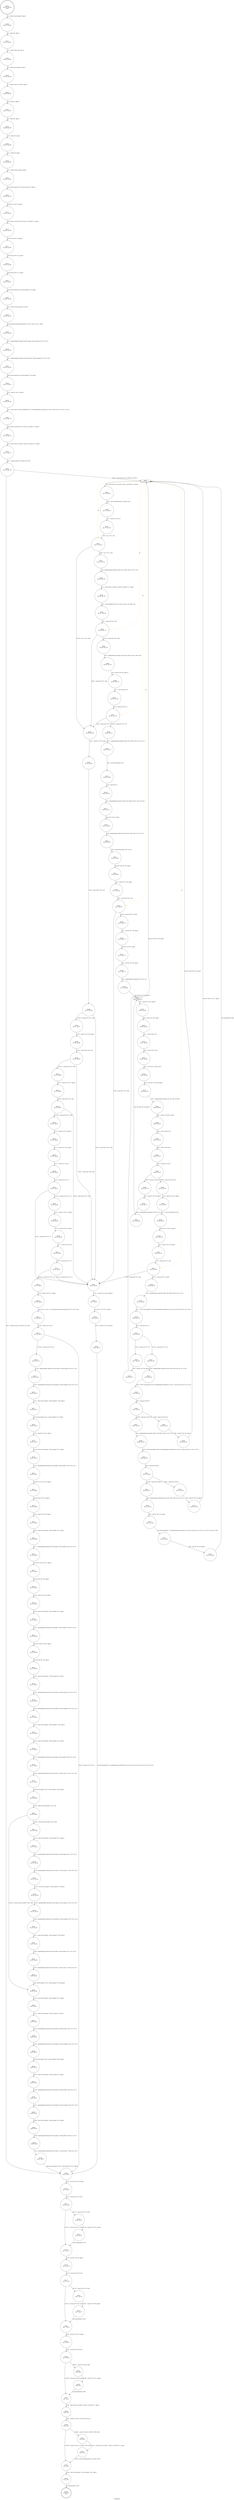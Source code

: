 digraph readqueuef {
label="readqueuef"
6353 [label="N6353\n(rp:0, ep:0)\nexit", shape="doublecircle"]
6354 [label="N6354\n(rp:203, ep:203)\nentry", shape="doublecircle"]
6354 -> 6356 [label="%3 = alloca %struct.queue*, align 8"]
6356 [label="N6356\n(rp:202, ep:202)", shape="circle"]
6356 -> 6357 [label="%4 = alloca i8*, align 8"]
6357 [label="N6357\n(rp:201, ep:201)", shape="circle"]
6357 -> 6358 [label="%5 = alloca [1000 x i8], align 16"]
6358 [label="N6358\n(rp:200, ep:200)", shape="circle"]
6358 -> 6359 [label="%6 = alloca %struct.queue, align 8"]
6359 [label="N6359\n(rp:199, ep:199)", shape="circle"]
6359 -> 6360 [label="%7 = alloca %struct._IO_FILE*, align 8"]
6360 [label="N6360\n(rp:198, ep:198)", shape="circle"]
6360 -> 6361 [label="%8 = alloca i8*, align 8"]
6361 [label="N6361\n(rp:197, ep:197)", shape="circle"]
6361 -> 6362 [label="%9 = alloca i8*, align 8"]
6362 [label="N6362\n(rp:196, ep:196)", shape="circle"]
6362 -> 6363 [label="%10 = alloca i8*, align 8"]
6363 [label="N6363\n(rp:195, ep:195)", shape="circle"]
6363 -> 6364 [label="%11 = alloca i8*, align 8"]
6364 [label="N6364\n(rp:194, ep:194)", shape="circle"]
6364 -> 6365 [label="%12 = alloca %struct.qitem*, align 8"]
6365 [label="N6365\n(rp:193, ep:193)", shape="circle"]
6365 -> 6367 [label="store %struct.queue* %0, %struct.queue** %3, align 8"]
6367 [label="N6367\n(rp:192, ep:192)", shape="circle"]
6367 -> 6372 [label="store i8* %1, i8** %4, align 8"]
6372 [label="N6372\n(rp:191, ep:191)", shape="circle"]
6372 -> 6375 [label="store %struct._IO_FILE* null, %struct._IO_FILE** %7, align 8"]
6375 [label="N6375\n(rp:190, ep:190)", shape="circle"]
6375 -> 6377 [label="store i8* null, i8** %9, align 8"]
6377 [label="N6377\n(rp:189, ep:189)", shape="circle"]
6377 -> 6379 [label="store i8* null, i8** %10, align 8"]
6379 [label="N6379\n(rp:188, ep:188)", shape="circle"]
6379 -> 6381 [label="store i8* null, i8** %11, align 8"]
6381 [label="N6381\n(rp:187, ep:187)", shape="circle"]
6381 -> 6382 [label="store %struct.qitem* null, %struct.qitem** %12, align 8"]
6382 [label="N6382\n(rp:186, ep:186)", shape="circle"]
6382 -> 6383 [label="%13 = bitcast %struct.queue* %6 to i8*"]
6383 [label="N6383\n(rp:185, ep:185)", shape="circle"]
6383 -> 6385 [label="call void @llvm.memset.p0i8.i64(i8* %13, i8 0, i64 40, i32 8, i1 false)"]
6385 [label="N6385\n(rp:184, ep:184)", shape="circle"]
6385 -> 6386 [label="%15 = getelementptr inbounds %struct.queue, %struct.queue* %6, i32 0, i32 0"]
6386 [label="N6386\n(rp:183, ep:183)", shape="circle"]
6386 -> 6387 [label="%16 = getelementptr inbounds %struct.queueh, %struct.queueh* %15, i32 0, i32 0"]
6387 [label="N6387\n(rp:182, ep:182)", shape="circle"]
6387 -> 6389 [label="store %struct.qitem* null, %struct.qitem** %16, align 8"]
6389 [label="N6389\n(rp:181, ep:181)", shape="circle"]
6389 -> 6390 [label="%18 = load i8*, i8** %4, align 8"]
6390 [label="N6390\n(rp:180, ep:180)", shape="circle"]
6390 -> 6391 [label="%19 = call %struct._IO_FILE* @fopen(i8* %18, i8* getelementptr inbounds ([2 x i8], [2 x i8]* @.str.11.224, i32 0, i32 0))"]
6391 [label="N6391\n(rp:179, ep:179)", shape="circle"]
6391 -> 6392 [label="store %struct._IO_FILE* %19, %struct._IO_FILE** %7, align 8"]
6392 [label="N6392\n(rp:178, ep:178)", shape="circle"]
6392 -> 6393 [label="%20 = load %struct._IO_FILE*, %struct._IO_FILE** %7, align 8"]
6393 [label="N6393\n(rp:177, ep:177)", shape="circle"]
6393 -> 6394 [label="%21 = icmp eq %struct._IO_FILE* %20, null"]
6394 [label="N6394\n(rp:176, ep:176)", shape="circle"]
6394 -> 6569 [label="[%21 = icmp eq %struct._IO_FILE* %20, null]"]
6394 -> 6397 [label="[!(%21 = icmp eq %struct._IO_FILE* %20, null)]"]
6397 [label="N6397\n(rp:175, ep:126)", shape="box"]
6397 -> 6398 [label="%25 = load %struct._IO_FILE*, %struct._IO_FILE** %7, align 8"]
6397 -> 6397 [label="@", style="dashed", color="orange"]
6397 -> 6401 [label="@", style="dashed", color="orange"]
6397 -> 6452 [label="@", style="dashed", color="orange"]
6397 -> 6406 [label="@", style="dashed", color="orange"]
6397 -> 6423 [label="@", style="dashed", color="orange"]
6397 -> 6411 [label="@", style="dashed", color="orange"]
6398 [label="N6398\n(rp:174, ep:125)", shape="circle"]
6398 -> 6399 [label="%26 = call i32 @feof(%struct._IO_FILE* %25)"]
6399 [label="N6399\n(rp:173, ep:124)", shape="circle"]
6399 -> 6400 [label="%27 = icmp ne i32 %26, 0"]
6400 [label="N6400\n(rp:172, ep:123)", shape="circle"]
6400 -> 6401 [label="%28 = xor i1 %27, true"]
6401 [label="N6401\n(rp:171, ep:122)", shape="circle"]
6401 -> 6597 [label="[%28 = xor i1 %27, true]"]
6401 -> 6484 [label="[!(%28 = xor i1 %27, true)]"]
6403 [label="N6403\n(rp:169, ep:120)", shape="circle"]
6403 -> 6404 [label="%31 = load %struct._IO_FILE*, %struct._IO_FILE** %7, align 8"]
6404 [label="N6404\n(rp:168, ep:119)", shape="circle"]
6404 -> 6405 [label="%32 = call i8* @fgets(i8* %30, i32 1000, %struct._IO_FILE* %31)"]
6405 [label="N6405\n(rp:167, ep:118)", shape="circle"]
6405 -> 6406 [label="%33 = icmp eq i8* %32, null"]
6406 [label="N6406\n(rp:166, ep:117)", shape="circle"]
6406 -> 6600 [label="[!(%33 = icmp eq i8* %32, null)]"]
6406 -> 6484 [label="[%33 = icmp eq i8* %32, null]"]
6408 [label="N6408\n(rp:164, ep:115)", shape="circle"]
6408 -> 6409 [label="%36 = load i8, i8* %35, align 16"]
6409 [label="N6409\n(rp:163, ep:114)", shape="circle"]
6409 -> 6410 [label="%37 = sext i8 %36 to i32"]
6410 [label="N6410\n(rp:162, ep:113)", shape="circle"]
6410 -> 6411 [label="%38 = icmp eq i32 %37, 0"]
6411 [label="N6411\n(rp:161, ep:112)", shape="circle"]
6411 -> 6602 [label="[!(%38 = icmp eq i32 %37, 0)]"]
6411 -> 6484 [label="[%38 = icmp eq i32 %37, 0]"]
6414 [label="N6414\n(rp:85, ep:110)", shape="circle"]
6414 -> 6415 [label="%42 = call i64 @strlen(i8* %41)"]
6415 [label="N6415\n(rp:84, ep:109)", shape="circle"]
6415 -> 6416 [label="%43 = sub i64 %42, 1"]
6416 [label="N6416\n(rp:83, ep:108)", shape="circle"]
6416 -> 6417 [label="%44 = getelementptr inbounds [1000 x i8], [1000 x i8]* %5, i64 0, i64 %43"]
6417 [label="N6417\n(rp:82, ep:107)", shape="circle"]
6417 -> 6418 [label="store i8 0, i8* %44, align 1"]
6418 [label="N6418\n(rp:81, ep:106)", shape="circle"]
6418 -> 6419 [label="%45 = getelementptr inbounds [1000 x i8], [1000 x i8]* %5, i32 0, i32 0"]
6419 [label="N6419\n(rp:80, ep:105)", shape="circle"]
6419 -> 6420 [label="%46 = call i8* @strchr(i8* %45, i32 58)"]
6420 [label="N6420\n(rp:79, ep:104)", shape="circle"]
6420 -> 6421 [label="store i8* %46, i8** %8, align 8"]
6421 [label="N6421\n(rp:78, ep:103)", shape="circle"]
6421 -> 6422 [label="%47 = load i8*, i8** %8, align 8"]
6422 [label="N6422\n(rp:77, ep:102)", shape="circle"]
6422 -> 6423 [label="%48 = icmp eq i8* %47, null"]
6423 [label="N6423\n(rp:76, ep:101)", shape="circle"]
6423 -> 6604 [label="[!(%48 = icmp eq i8* %47, null)]"]
6423 -> 6504 [label="[%48 = icmp eq i8* %47, null]"]
6426 [label="N6426\n(rp:74, ep:174)", shape="circle"]
6426 -> 6427 [label="store i8 0, i8* %51, align 1"]
6427 [label="N6427\n(rp:73, ep:172)", shape="circle"]
6427 -> 6428 [label="%52 = load i8*, i8** %8, align 8"]
6428 [label="N6428\n(rp:72, ep:170)", shape="circle"]
6428 -> 6429 [label="%53 = getelementptr inbounds i8, i8* %52, i32 1"]
6429 [label="N6429\n(rp:71, ep:168)", shape="circle"]
6429 -> 6431 [label="store i8* %53, i8** %8, align 8"]
6431 [label="N6431\n(rp:70, ep:167)", shape="box"]
6431 -> 6432 [label="%55 = load i8*, i8** %8, align 8"]
6432 [label="N6432\n(rp:69, ep:166)", shape="circle"]
6432 -> 6433 [label="%56 = load i8, i8* %55, align 1"]
6433 [label="N6433\n(rp:68, ep:165)", shape="circle"]
6433 -> 6434 [label="%57 = sext i8 %56 to i32"]
6434 [label="N6434\n(rp:67, ep:164)", shape="circle"]
6434 -> 6435 [label="%58 = sext i32 %57 to i64"]
6435 [label="N6435\n(rp:66, ep:163)", shape="circle"]
6435 -> 6436 [label="%59 = call i16** @__ctype_b_loc()"]
6436 [label="N6436\n(rp:65, ep:162)", shape="circle"]
6436 -> 6437 [label="%60 = load i16*, i16** %59, align 8"]
6437 [label="N6437\n(rp:64, ep:161)", shape="circle"]
6437 -> 6438 [label="%61 = getelementptr inbounds i16, i16* %60, i64 %58"]
6438 [label="N6438\n(rp:63, ep:160)", shape="circle"]
6438 -> 6439 [label="%62 = load i16, i16* %61, align 2"]
6439 [label="N6439\n(rp:62, ep:159)", shape="circle"]
6439 -> 6440 [label="%63 = zext i16 %62 to i32"]
6440 [label="N6440\n(rp:61, ep:158)", shape="circle"]
6440 -> 6441 [label="%64 = and i32 %63, 8192"]
6441 [label="N6441\n(rp:60, ep:157)", shape="circle"]
6441 -> 6442 [label="%65 = icmp ne i32 %64, 0"]
6442 [label="N6442\n(rp:59, ep:156)", shape="circle"]
6442 -> 6605 [label="[%65 = icmp ne i32 %64, 0]"]
6442 -> 6606 [label="[!(%65 = icmp ne i32 %64, 0)]"]
6444 [label="N6444\n(rp:24, ep:171)", shape="circle"]
6444 -> 6445 [label="%68 = getelementptr inbounds i8, i8* %67, i32 1"]
6445 [label="N6445\n(rp:23, ep:169)", shape="circle"]
6445 -> 6431 [label="store i8* %68, i8** %8, align 8"]
6448 [label="N6448\n(rp:57, ep:154)", shape="circle"]
6448 -> 6449 [label="%71 = call i8* @strdup(i8* %70)"]
6449 [label="N6449\n(rp:56, ep:153)", shape="circle"]
6449 -> 6450 [label="store i8* %71, i8** %8, align 8"]
6450 [label="N6450\n(rp:55, ep:152)", shape="circle"]
6450 -> 6451 [label="%72 = load i8*, i8** %8, align 8"]
6451 [label="N6451\n(rp:54, ep:151)", shape="circle"]
6451 -> 6452 [label="%73 = icmp eq i8* %72, null"]
6452 [label="N6452\n(rp:53, ep:150)", shape="circle"]
6452 -> 6608 [label="[!(%73 = icmp eq i8* %72, null)]"]
6452 -> 6504 [label="[%73 = icmp eq i8* %72, null]"]
6455 [label="N6455\n(rp:47, ep:148)", shape="circle"]
6455 -> 6456 [label="%77 = call i32 @strcmp(i8* %76, i8* getelementptr inbounds ([3 x i8], [3 x i8]* @.str.18.225, i32 0, i32 0))"]
6456 [label="N6456\n(rp:46, ep:147)", shape="circle"]
6456 -> 6457 [label="%78 = icmp eq i32 %77, 0"]
6457 [label="N6457\n(rp:45, ep:146)", shape="circle"]
6457 -> 6609 [label="[%78 = icmp eq i32 %77, 0]"]
6457 -> 6610 [label="[!(%78 = icmp eq i32 %77, 0)]"]
6459 [label="N6459\n(rp:26, ep:127)", shape="circle"]
6459 -> 6397 [label="store i8* %80, i8** %9, align 8"]
6462 [label="N6462\n(rp:43, ep:144)", shape="circle"]
6462 -> 6463 [label="%83 = call i32 @strcmp(i8* %82, i8* getelementptr inbounds ([7 x i8], [7 x i8]* @.str.19.226, i32 0, i32 0))"]
6463 [label="N6463\n(rp:42, ep:143)", shape="circle"]
6463 -> 6464 [label="%84 = icmp eq i32 %83, 0"]
6464 [label="N6464\n(rp:41, ep:142)", shape="circle"]
6464 -> 6611 [label="[%84 = icmp eq i32 %83, 0]"]
6464 -> 6612 [label="[!(%84 = icmp eq i32 %83, 0)]"]
6466 [label="N6466\n(rp:28, ep:128)", shape="circle"]
6466 -> 6397 [label="store i8* %86, i8** %10, align 8"]
6469 [label="N6469\n(rp:39, ep:140)", shape="circle"]
6469 -> 6470 [label="%89 = call i32 @strcmp(i8* %88, i8* getelementptr inbounds ([10 x i8], [10 x i8]* @.str.20.227, i32 0, i32 0))"]
6470 [label="N6470\n(rp:38, ep:139)", shape="circle"]
6470 -> 6471 [label="%90 = icmp eq i32 %89, 0"]
6471 [label="N6471\n(rp:37, ep:138)", shape="circle"]
6471 -> 6613 [label="[%90 = icmp eq i32 %89, 0]"]
6471 -> 6614 [label="[!(%90 = icmp eq i32 %89, 0)]"]
6473 [label="N6473\n(rp:30, ep:129)", shape="circle"]
6473 -> 6397 [label="store i8* %92, i8** %11, align 8"]
6476 [label="N6476\n(rp:35, ep:136)", shape="circle"]
6476 -> 6477 [label="%95 = load i8*, i8** %4, align 8"]
6477 [label="N6477\n(rp:34, ep:135)", shape="circle"]
6477 -> 6478 [label="call void @syslog(i32 7, i8* getelementptr inbounds ([41 x i8], [41 x i8]* @.str.21.228, i32 0, i32 0), i8* %94, i8* %95)"]
6478 [label="N6478\n(rp:33, ep:134)", shape="circle"]
6478 -> 6479 [label="%96 = load i8*, i8** %8, align 8"]
6479 [label="N6479\n(rp:32, ep:130)", shape="circle"]
6479 -> 6397 [label="call void @free(i8* %96)"]
6484 [label="N6484\n(rp:160, ep:100)", shape="circle"]
6484 -> 6485 [label="%101 = load i8*, i8** %9, align 8"]
6485 [label="N6485\n(rp:159, ep:99)", shape="circle"]
6485 -> 6486 [label="%102 = icmp eq i8* %101, null"]
6486 [label="N6486\n(rp:158, ep:98)", shape="circle"]
6486 -> 6616 [label="[!(%102 = icmp eq i8* %101, null)]"]
6486 -> 6504 [label="[%102 = icmp eq i8* %101, null]"]
6488 [label="N6488\n(rp:156, ep:96)", shape="circle"]
6488 -> 6489 [label="%105 = icmp eq i8* %104, null"]
6489 [label="N6489\n(rp:155, ep:95)", shape="circle"]
6489 -> 6618 [label="[!(%105 = icmp eq i8* %104, null)]"]
6489 -> 6504 [label="[%105 = icmp eq i8* %104, null]"]
6491 [label="N6491\n(rp:153, ep:93)", shape="circle"]
6491 -> 6492 [label="%108 = icmp eq i8* %107, null"]
6492 [label="N6492\n(rp:152, ep:92)", shape="circle"]
6492 -> 6620 [label="[!(%108 = icmp eq i8* %107, null)]"]
6492 -> 6504 [label="[%108 = icmp eq i8* %107, null]"]
6494 [label="N6494\n(rp:150, ep:90)", shape="circle"]
6494 -> 6495 [label="%111 = load i8, i8* %110, align 1"]
6495 [label="N6495\n(rp:149, ep:89)", shape="circle"]
6495 -> 6496 [label="%112 = sext i8 %111 to i32"]
6496 [label="N6496\n(rp:148, ep:88)", shape="circle"]
6496 -> 6497 [label="%113 = icmp eq i32 %112, 0"]
6497 [label="N6497\n(rp:147, ep:87)", shape="circle"]
6497 -> 6622 [label="[!(%113 = icmp eq i32 %112, 0)]"]
6497 -> 6504 [label="[%113 = icmp eq i32 %112, 0]"]
6499 [label="N6499\n(rp:145, ep:85)", shape="circle"]
6499 -> 6500 [label="%116 = load i8, i8* %115, align 1"]
6500 [label="N6500\n(rp:144, ep:84)", shape="circle"]
6500 -> 6501 [label="%117 = sext i8 %116 to i32"]
6501 [label="N6501\n(rp:143, ep:83)", shape="circle"]
6501 -> 6502 [label="%118 = icmp eq i32 %117, 0"]
6502 [label="N6502\n(rp:142, ep:82)", shape="circle"]
6502 -> 6624 [label="[!(%118 = icmp eq i32 %117, 0)]"]
6502 -> 6504 [label="[%118 = icmp eq i32 %117, 0]"]
6504 [label="N6504\n(rp:52, ep:26)", shape="circle"]
6504 -> 6505 [label="%121 = call i32* @__errno_location()"]
6505 [label="N6505\n(rp:51, ep:25)", shape="circle"]
6505 -> 6506 [label="store i32 22, i32* %121, align 4"]
6506 [label="N6506\n(rp:50, ep:24)", shape="circle"]
6506 -> 6507 [label="%122 = load i8*, i8** %4, align 8"]
6507 [label="N6507\n(rp:49, ep:23)", shape="circle"]
6507 -> 6569 [label="call void @syslog(i32 3, i8* getelementptr inbounds ([26 x i8], [26 x i8]* @.str.22.229, i32 0, i32 0), i8* %122)"]
6510 [label="N6510\n(rp:140, ep:80)", shape="circle"]
6510 -> 6511 [label="add_recp --@-- %125 = call i32 @add_recp(%struct.queue* %6, i8* %124, i32 0)", style="dashed", color="blue"]
6511 [label="N6511\n(rp:139, ep:79)", shape="circle"]
6511 -> 6512 [label="%126 = icmp ne i32 %125, 0"]
6512 [label="N6512\n(rp:138, ep:78)", shape="circle"]
6512 -> 6626 [label="[!(%126 = icmp ne i32 %125, 0)]"]
6512 -> 6569 [label="[%126 = icmp ne i32 %125, 0]"]
6515 [label="N6515\n(rp:136, ep:76)", shape="circle"]
6515 -> 6516 [label="%130 = getelementptr inbounds %struct.queueh, %struct.queueh* %129, i32 0, i32 0"]
6516 [label="N6516\n(rp:135, ep:75)", shape="circle"]
6516 -> 6517 [label="%131 = load %struct.qitem*, %struct.qitem** %130, align 8"]
6517 [label="N6517\n(rp:134, ep:74)", shape="circle"]
6517 -> 6518 [label="store %struct.qitem* %131, %struct.qitem** %12, align 8"]
6518 [label="N6518\n(rp:133, ep:73)", shape="circle"]
6518 -> 6519 [label="%132 = load i8*, i8** %10, align 8"]
6519 [label="N6519\n(rp:132, ep:72)", shape="circle"]
6519 -> 6520 [label="%133 = load %struct.qitem*, %struct.qitem** %12, align 8"]
6520 [label="N6520\n(rp:131, ep:71)", shape="circle"]
6520 -> 6521 [label="%134 = getelementptr inbounds %struct.qitem, %struct.qitem* %133, i32 0, i32 1"]
6521 [label="N6521\n(rp:130, ep:70)", shape="circle"]
6521 -> 6522 [label="store i8* %132, i8** %134, align 8"]
6522 [label="N6522\n(rp:129, ep:69)", shape="circle"]
6522 -> 6523 [label="store i8* null, i8** %10, align 8"]
6523 [label="N6523\n(rp:128, ep:68)", shape="circle"]
6523 -> 6524 [label="%135 = load i8*, i8** %9, align 8"]
6524 [label="N6524\n(rp:127, ep:67)", shape="circle"]
6524 -> 6525 [label="%136 = load %struct.qitem*, %struct.qitem** %12, align 8"]
6525 [label="N6525\n(rp:126, ep:66)", shape="circle"]
6525 -> 6526 [label="%137 = getelementptr inbounds %struct.qitem, %struct.qitem* %136, i32 0, i32 5"]
6526 [label="N6526\n(rp:125, ep:65)", shape="circle"]
6526 -> 6527 [label="store i8* %135, i8** %137, align 8"]
6527 [label="N6527\n(rp:124, ep:64)", shape="circle"]
6527 -> 6528 [label="store i8* null, i8** %9, align 8"]
6528 [label="N6528\n(rp:123, ep:63)", shape="circle"]
6528 -> 6529 [label="%138 = load i8*, i8** %4, align 8"]
6529 [label="N6529\n(rp:122, ep:62)", shape="circle"]
6529 -> 6530 [label="%139 = load %struct.qitem*, %struct.qitem** %12, align 8"]
6530 [label="N6530\n(rp:121, ep:61)", shape="circle"]
6530 -> 6531 [label="%140 = getelementptr inbounds %struct.qitem, %struct.qitem* %139, i32 0, i32 3"]
6531 [label="N6531\n(rp:120, ep:60)", shape="circle"]
6531 -> 6532 [label="store i8* %138, i8** %140, align 8"]
6532 [label="N6532\n(rp:119, ep:59)", shape="circle"]
6532 -> 6534 [label="store i8* null, i8** %4, align 8"]
6534 [label="N6534\n(rp:118, ep:58)", shape="circle"]
6534 -> 6535 [label="%142 = load %struct.queue*, %struct.queue** %3, align 8"]
6535 [label="N6535\n(rp:117, ep:57)", shape="circle"]
6535 -> 6536 [label="%143 = getelementptr inbounds %struct.queue, %struct.queue* %142, i32 0, i32 0"]
6536 [label="N6536\n(rp:116, ep:56)", shape="circle"]
6536 -> 6537 [label="%144 = getelementptr inbounds %struct.queueh, %struct.queueh* %143, i32 0, i32 0"]
6537 [label="N6537\n(rp:115, ep:55)", shape="circle"]
6537 -> 6538 [label="%145 = load %struct.qitem*, %struct.qitem** %144, align 8"]
6538 [label="N6538\n(rp:114, ep:54)", shape="circle"]
6538 -> 6539 [label="%146 = load %struct.qitem*, %struct.qitem** %12, align 8"]
6539 [label="N6539\n(rp:113, ep:53)", shape="circle"]
6539 -> 6540 [label="%147 = getelementptr inbounds %struct.qitem, %struct.qitem* %146, i32 0, i32 0"]
6540 [label="N6540\n(rp:112, ep:52)", shape="circle"]
6540 -> 6541 [label="%148 = getelementptr inbounds %struct.anon.7, %struct.anon.7* %147, i32 0, i32 0"]
6541 [label="N6541\n(rp:111, ep:51)", shape="circle"]
6541 -> 6542 [label="store %struct.qitem* %145, %struct.qitem** %148, align 8"]
6542 [label="N6542\n(rp:110, ep:50)", shape="circle"]
6542 -> 6543 [label="%149 = icmp ne %struct.qitem* %145, null"]
6543 [label="N6543\n(rp:109, ep:49)", shape="circle"]
6543 -> 6627 [label="[%149 = icmp ne %struct.qitem* %145, null]"]
6543 -> 6555 [label="[!(%149 = icmp ne %struct.qitem* %145, null)]"]
6545 [label="N6545\n(rp:107, ep:47)", shape="circle"]
6545 -> 6546 [label="%152 = getelementptr inbounds %struct.qitem, %struct.qitem* %151, i32 0, i32 0"]
6546 [label="N6546\n(rp:106, ep:46)", shape="circle"]
6546 -> 6547 [label="%153 = getelementptr inbounds %struct.anon.7, %struct.anon.7* %152, i32 0, i32 0"]
6547 [label="N6547\n(rp:105, ep:45)", shape="circle"]
6547 -> 6548 [label="%154 = load %struct.queue*, %struct.queue** %3, align 8"]
6548 [label="N6548\n(rp:104, ep:44)", shape="circle"]
6548 -> 6549 [label="%155 = getelementptr inbounds %struct.queue, %struct.queue* %154, i32 0, i32 0"]
6549 [label="N6549\n(rp:103, ep:43)", shape="circle"]
6549 -> 6550 [label="%156 = getelementptr inbounds %struct.queueh, %struct.queueh* %155, i32 0, i32 0"]
6550 [label="N6550\n(rp:102, ep:42)", shape="circle"]
6550 -> 6551 [label="%157 = load %struct.qitem*, %struct.qitem** %156, align 8"]
6551 [label="N6551\n(rp:101, ep:41)", shape="circle"]
6551 -> 6552 [label="%158 = getelementptr inbounds %struct.qitem, %struct.qitem* %157, i32 0, i32 0"]
6552 [label="N6552\n(rp:100, ep:40)", shape="circle"]
6552 -> 6553 [label="%159 = getelementptr inbounds %struct.anon.7, %struct.anon.7* %158, i32 0, i32 1"]
6553 [label="N6553\n(rp:99, ep:39)", shape="circle"]
6553 -> 6555 [label="store %struct.qitem** %153, %struct.qitem*** %159, align 8"]
6555 [label="N6555\n(rp:98, ep:38)", shape="circle"]
6555 -> 6556 [label="%161 = load %struct.qitem*, %struct.qitem** %12, align 8"]
6556 [label="N6556\n(rp:97, ep:37)", shape="circle"]
6556 -> 6557 [label="%162 = load %struct.queue*, %struct.queue** %3, align 8"]
6557 [label="N6557\n(rp:96, ep:36)", shape="circle"]
6557 -> 6558 [label="%163 = getelementptr inbounds %struct.queue, %struct.queue* %162, i32 0, i32 0"]
6558 [label="N6558\n(rp:95, ep:35)", shape="circle"]
6558 -> 6559 [label="%164 = getelementptr inbounds %struct.queueh, %struct.queueh* %163, i32 0, i32 0"]
6559 [label="N6559\n(rp:94, ep:34)", shape="circle"]
6559 -> 6560 [label="store %struct.qitem* %161, %struct.qitem** %164, align 8"]
6560 [label="N6560\n(rp:93, ep:33)", shape="circle"]
6560 -> 6561 [label="%165 = load %struct.queue*, %struct.queue** %3, align 8"]
6561 [label="N6561\n(rp:92, ep:32)", shape="circle"]
6561 -> 6562 [label="%166 = getelementptr inbounds %struct.queue, %struct.queue* %165, i32 0, i32 0"]
6562 [label="N6562\n(rp:91, ep:31)", shape="circle"]
6562 -> 6563 [label="%167 = getelementptr inbounds %struct.queueh, %struct.queueh* %166, i32 0, i32 0"]
6563 [label="N6563\n(rp:90, ep:30)", shape="circle"]
6563 -> 6564 [label="%168 = load %struct.qitem*, %struct.qitem** %12, align 8"]
6564 [label="N6564\n(rp:89, ep:29)", shape="circle"]
6564 -> 6565 [label="%169 = getelementptr inbounds %struct.qitem, %struct.qitem* %168, i32 0, i32 0"]
6565 [label="N6565\n(rp:88, ep:28)", shape="circle"]
6565 -> 6566 [label="%170 = getelementptr inbounds %struct.anon.7, %struct.anon.7* %169, i32 0, i32 1"]
6566 [label="N6566\n(rp:87, ep:27)", shape="circle"]
6566 -> 6569 [label="store %struct.qitem** %167, %struct.qitem*** %170, align 8"]
6569 [label="N6569\n(rp:22, ep:22)", shape="circle"]
6569 -> 6570 [label="%173 = load i8*, i8** %10, align 8"]
6570 [label="N6570\n(rp:21, ep:21)", shape="circle"]
6570 -> 6571 [label="%174 = icmp ne i8* %173, null"]
6571 [label="N6571\n(rp:20, ep:20)", shape="circle"]
6571 -> 6629 [label="[%174 = icmp ne i8* %173, null]"]
6571 -> 6575 [label="[!(%174 = icmp ne i8* %173, null)]"]
6573 [label="N6573\n(rp:18, ep:18)", shape="circle"]
6573 -> 6575 [label="call void @free(i8* %176)"]
6575 [label="N6575\n(rp:17, ep:17)", shape="circle"]
6575 -> 6576 [label="%178 = load i8*, i8** %9, align 8"]
6576 [label="N6576\n(rp:16, ep:16)", shape="circle"]
6576 -> 6577 [label="%179 = icmp ne i8* %178, null"]
6577 [label="N6577\n(rp:15, ep:15)", shape="circle"]
6577 -> 6631 [label="[%179 = icmp ne i8* %178, null]"]
6577 -> 6581 [label="[!(%179 = icmp ne i8* %178, null)]"]
6579 [label="N6579\n(rp:13, ep:13)", shape="circle"]
6579 -> 6581 [label="call void @free(i8* %181)"]
6581 [label="N6581\n(rp:12, ep:12)", shape="circle"]
6581 -> 6582 [label="%183 = load i8*, i8** %11, align 8"]
6582 [label="N6582\n(rp:11, ep:11)", shape="circle"]
6582 -> 6583 [label="%184 = icmp ne i8* %183, null"]
6583 [label="N6583\n(rp:10, ep:10)", shape="circle"]
6583 -> 6633 [label="[%184 = icmp ne i8* %183, null]"]
6583 -> 6587 [label="[!(%184 = icmp ne i8* %183, null)]"]
6585 [label="N6585\n(rp:8, ep:8)", shape="circle"]
6585 -> 6587 [label="call void @free(i8* %186)"]
6587 [label="N6587\n(rp:7, ep:7)", shape="circle"]
6587 -> 6588 [label="%188 = load %struct._IO_FILE*, %struct._IO_FILE** %7, align 8"]
6588 [label="N6588\n(rp:6, ep:6)", shape="circle"]
6588 -> 6589 [label="%189 = icmp ne %struct._IO_FILE* %188, null"]
6589 [label="N6589\n(rp:5, ep:5)", shape="circle"]
6589 -> 6635 [label="[%189 = icmp ne %struct._IO_FILE* %188, null]"]
6589 -> 6593 [label="[!(%189 = icmp ne %struct._IO_FILE* %188, null)]"]
6591 [label="N6591\n(rp:3, ep:3)", shape="circle"]
6591 -> 6593 [label="%192 = call i32 @fclose(%struct._IO_FILE* %191)"]
6593 [label="N6593\n(rp:2, ep:2)", shape="circle"]
6593 -> 6594 [label="%194 = load %struct.qitem*, %struct.qitem** %12, align 8"]
6594 [label="N6594\n(rp:1, ep:1)", shape="circle"]
6594 -> 6353 [label="ret %struct.qitem* %194"]
6597 [label="N6597\n(rp:170, ep:121)", shape="circle"]
6597 -> 6403 [label="%30 = getelementptr inbounds [1000 x i8], [1000 x i8]* %5, i32 0, i32 0"]
6600 [label="N6600\n(rp:165, ep:116)", shape="circle"]
6600 -> 6408 [label="%35 = getelementptr inbounds [1000 x i8], [1000 x i8]* %5, i64 0, i64 0"]
6602 [label="N6602\n(rp:86, ep:111)", shape="circle"]
6602 -> 6414 [label="%41 = getelementptr inbounds [1000 x i8], [1000 x i8]* %5, i32 0, i32 0"]
6604 [label="N6604\n(rp:75, ep:175)", shape="circle"]
6604 -> 6426 [label="%51 = load i8*, i8** %8, align 8"]
6605 [label="N6605\n(rp:25, ep:173)", shape="circle"]
6605 -> 6444 [label="%67 = load i8*, i8** %8, align 8"]
6606 [label="N6606\n(rp:58, ep:155)", shape="circle"]
6606 -> 6448 [label="%70 = load i8*, i8** %8, align 8"]
6608 [label="N6608\n(rp:48, ep:149)", shape="circle"]
6608 -> 6455 [label="%76 = getelementptr inbounds [1000 x i8], [1000 x i8]* %5, i32 0, i32 0"]
6609 [label="N6609\n(rp:27, ep:131)", shape="circle"]
6609 -> 6459 [label="%80 = load i8*, i8** %8, align 8"]
6610 [label="N6610\n(rp:44, ep:145)", shape="circle"]
6610 -> 6462 [label="%82 = getelementptr inbounds [1000 x i8], [1000 x i8]* %5, i32 0, i32 0"]
6611 [label="N6611\n(rp:29, ep:132)", shape="circle"]
6611 -> 6466 [label="%86 = load i8*, i8** %8, align 8"]
6612 [label="N6612\n(rp:40, ep:141)", shape="circle"]
6612 -> 6469 [label="%88 = getelementptr inbounds [1000 x i8], [1000 x i8]* %5, i32 0, i32 0"]
6613 [label="N6613\n(rp:31, ep:133)", shape="circle"]
6613 -> 6473 [label="%92 = load i8*, i8** %8, align 8"]
6614 [label="N6614\n(rp:36, ep:137)", shape="circle"]
6614 -> 6476 [label="%94 = getelementptr inbounds [1000 x i8], [1000 x i8]* %5, i32 0, i32 0"]
6616 [label="N6616\n(rp:157, ep:97)", shape="circle"]
6616 -> 6488 [label="%104 = load i8*, i8** %10, align 8"]
6618 [label="N6618\n(rp:154, ep:94)", shape="circle"]
6618 -> 6491 [label="%107 = load i8*, i8** %11, align 8"]
6620 [label="N6620\n(rp:151, ep:91)", shape="circle"]
6620 -> 6494 [label="%110 = load i8*, i8** %9, align 8"]
6622 [label="N6622\n(rp:146, ep:86)", shape="circle"]
6622 -> 6499 [label="%115 = load i8*, i8** %11, align 8"]
6624 [label="N6624\n(rp:141, ep:81)", shape="circle"]
6624 -> 6510 [label="%124 = load i8*, i8** %11, align 8"]
6626 [label="N6626\n(rp:137, ep:77)", shape="circle"]
6626 -> 6515 [label="%129 = getelementptr inbounds %struct.queue, %struct.queue* %6, i32 0, i32 0"]
6627 [label="N6627\n(rp:108, ep:48)", shape="circle"]
6627 -> 6545 [label="%151 = load %struct.qitem*, %struct.qitem** %12, align 8"]
6629 [label="N6629\n(rp:19, ep:19)", shape="circle"]
6629 -> 6573 [label="%176 = load i8*, i8** %10, align 8"]
6631 [label="N6631\n(rp:14, ep:14)", shape="circle"]
6631 -> 6579 [label="%181 = load i8*, i8** %9, align 8"]
6633 [label="N6633\n(rp:9, ep:9)", shape="circle"]
6633 -> 6585 [label="%186 = load i8*, i8** %11, align 8"]
6635 [label="N6635\n(rp:4, ep:4)", shape="circle"]
6635 -> 6591 [label="%191 = load %struct._IO_FILE*, %struct._IO_FILE** %7, align 8"]
}
